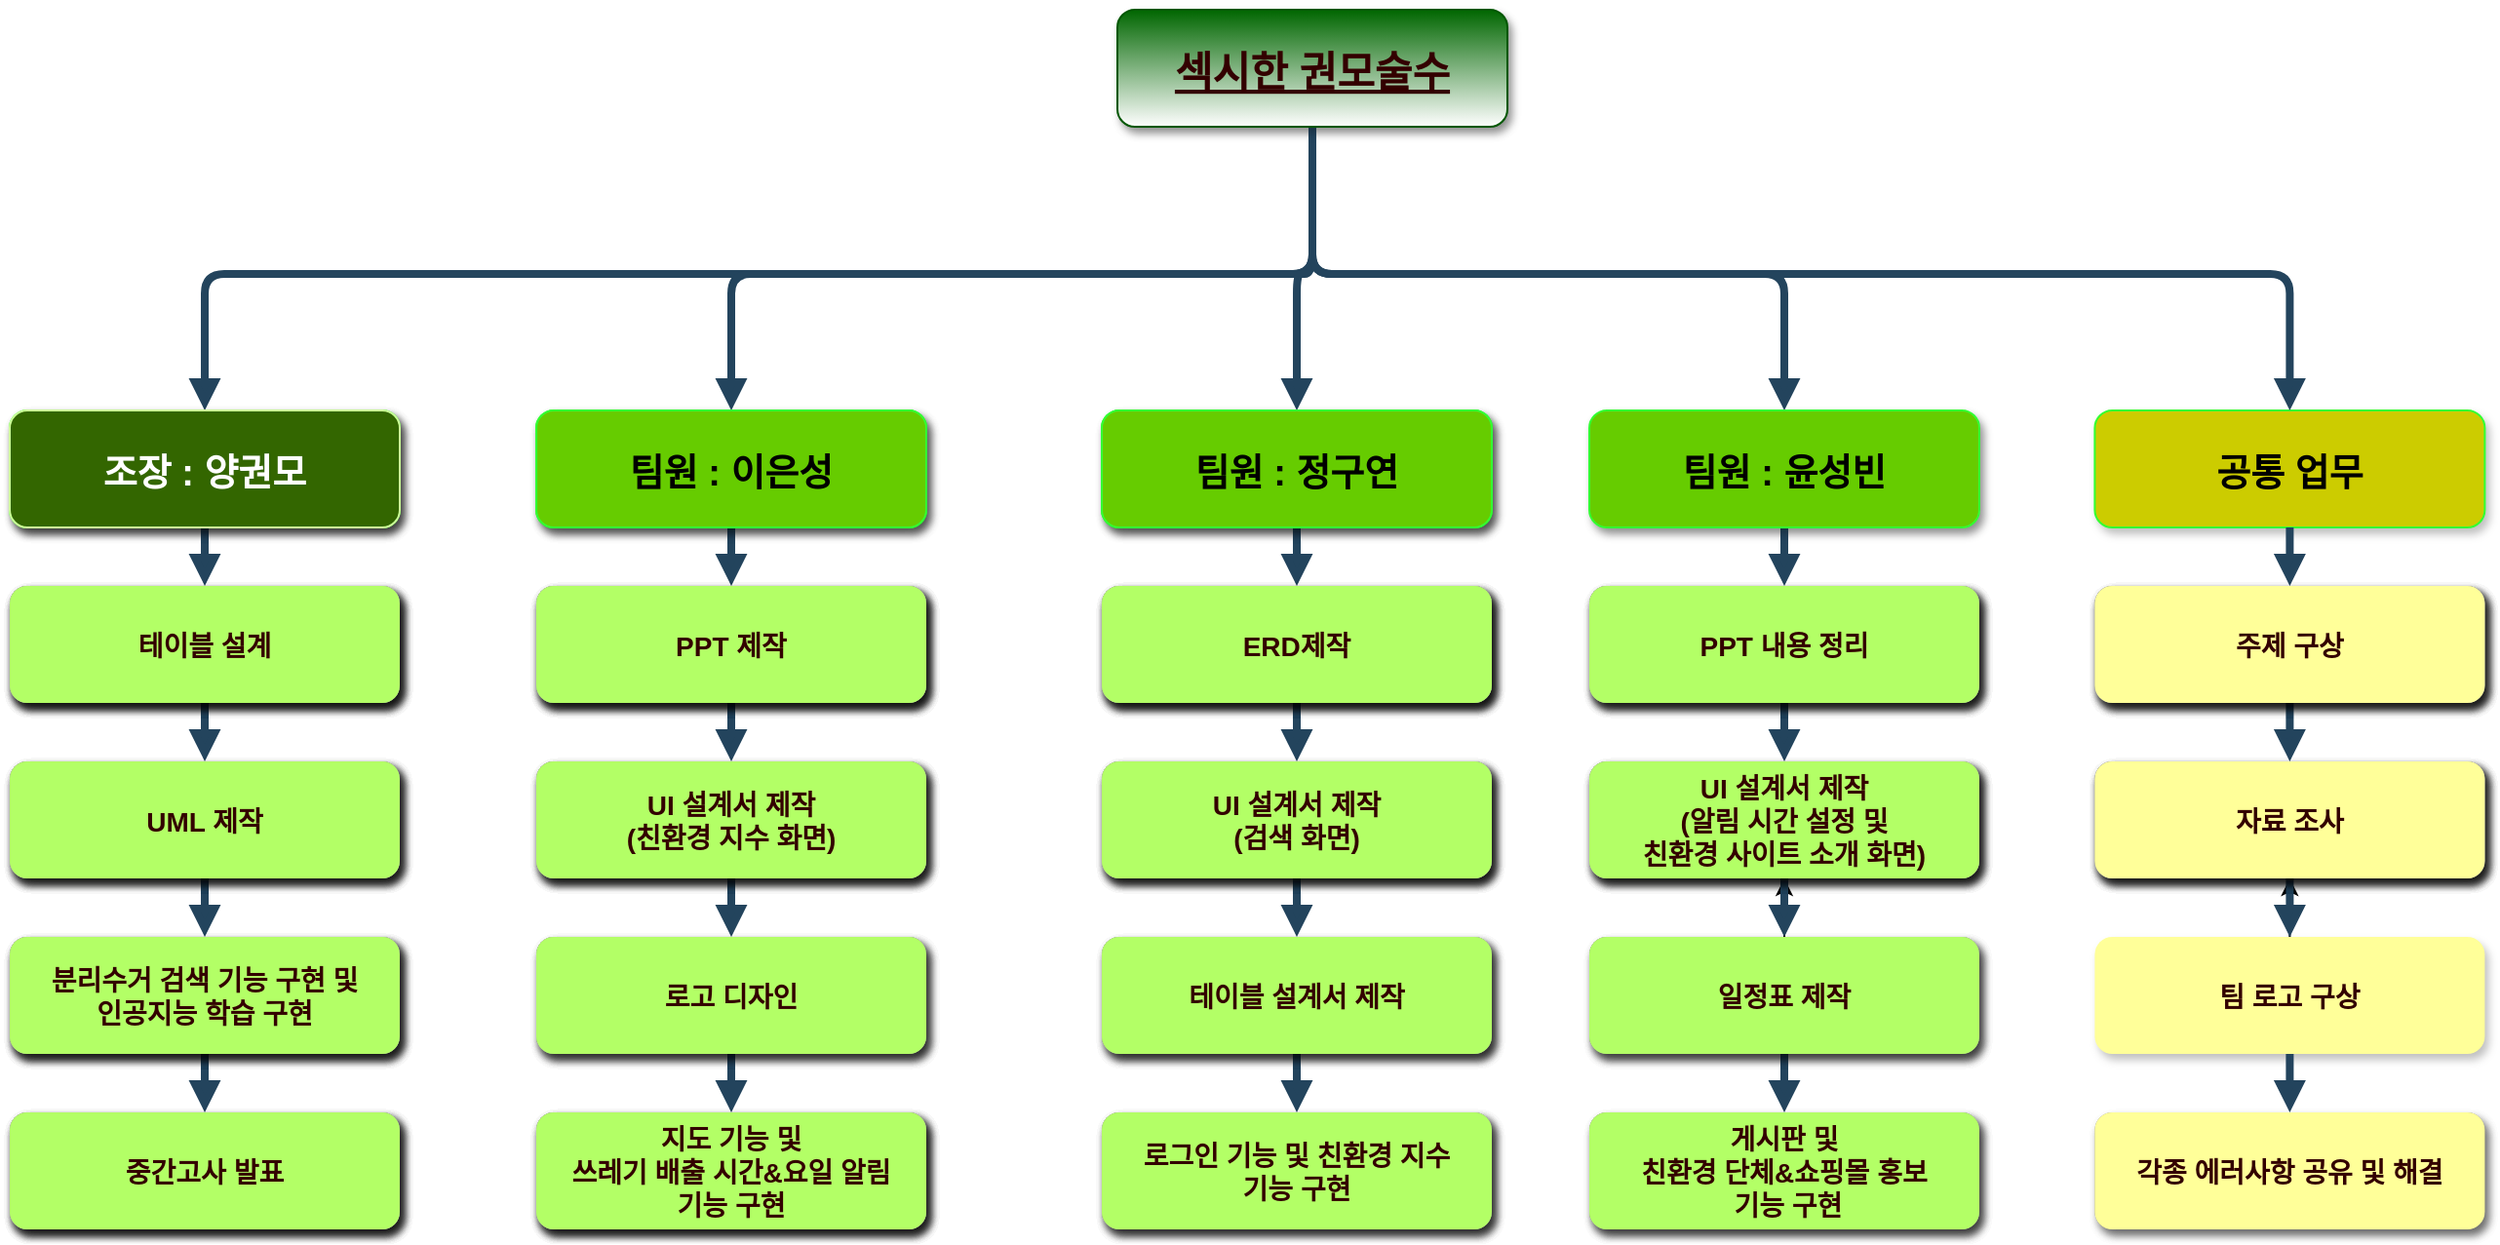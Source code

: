 <mxfile version="15.5.4" type="github">
  <diagram name="Page-1" id="97916047-d0de-89f5-080d-49f4d83e522f">
    <mxGraphModel dx="1452" dy="807" grid="1" gridSize="10" guides="1" tooltips="1" connect="1" arrows="1" fold="1" page="1" pageScale="1.5" pageWidth="1169" pageHeight="827" background="none" math="0" shadow="0">
      <root>
        <mxCell id="0" />
        <mxCell id="1" parent="0" />
        <mxCell id="2" value="섹시한 권모술수" style="rounded=1;fillColor=#B3B3B3;strokeColor=none;shadow=1;gradientColor=none;fontStyle=1;fontColor=#FFFFFF;fontSize=14;" parent="1" vertex="1">
          <mxGeometry x="850" y="420" width="200" height="60" as="geometry" />
        </mxCell>
        <mxCell id="8" value="조장 : 양권모" style="rounded=1;fillColor=#B3B3B3;strokeColor=none;shadow=1;gradientColor=none;fontStyle=1;fontColor=#FFFFFF;fontSize=14;" parent="1" vertex="1">
          <mxGeometry x="282" y="625.5" width="200" height="60" as="geometry" />
        </mxCell>
        <mxCell id="9" value="테이블 설계" style="rounded=1;fillColor=#B3B3B3;strokeColor=none;shadow=1;gradientColor=none;fontStyle=1;fontColor=#FFFFFF;fontSize=14;" parent="1" vertex="1">
          <mxGeometry x="282" y="715.5" width="200" height="60" as="geometry" />
        </mxCell>
        <mxCell id="10" value="UML 제작" style="rounded=1;fillColor=#B3B3B3;strokeColor=none;shadow=1;gradientColor=none;fontStyle=1;fontColor=#FFFFFF;fontSize=14;" parent="1" vertex="1">
          <mxGeometry x="282" y="805.5" width="200" height="60" as="geometry" />
        </mxCell>
        <mxCell id="11" value="분리수거 검색 기능 구현" style="rounded=1;fillColor=#B3B3B3;strokeColor=none;shadow=1;gradientColor=none;fontStyle=1;fontColor=#FFFFFF;fontSize=14;" parent="1" vertex="1">
          <mxGeometry x="282" y="895.5" width="200" height="60" as="geometry" />
        </mxCell>
        <mxCell id="12" value="중간고사 발표" style="rounded=1;fillColor=#B3B3B3;strokeColor=none;shadow=1;gradientColor=none;fontStyle=1;fontColor=#FFFFFF;fontSize=14;" parent="1" vertex="1">
          <mxGeometry x="282" y="985.5" width="200" height="60" as="geometry" />
        </mxCell>
        <mxCell id="13" value="팀원 : 이은성" style="rounded=1;fillColor=#B3B3B3;strokeColor=none;shadow=1;gradientColor=none;fontStyle=1;fontColor=#FFFFFF;fontSize=14;" parent="1" vertex="1">
          <mxGeometry x="552" y="625.5" width="200" height="60" as="geometry" />
        </mxCell>
        <mxCell id="14" value="PPT 제작" style="rounded=1;fillColor=#B3B3B3;strokeColor=none;shadow=1;gradientColor=none;fontStyle=1;fontColor=#FFFFFF;fontSize=14;" parent="1" vertex="1">
          <mxGeometry x="552" y="715.5" width="200" height="60" as="geometry" />
        </mxCell>
        <mxCell id="15" value="UI 설계서 제작&#xa;(친환경 지수 화면)" style="rounded=1;fillColor=#B3B3B3;strokeColor=none;shadow=1;gradientColor=none;fontStyle=1;fontColor=#FFFFFF;fontSize=14;" parent="1" vertex="1">
          <mxGeometry x="552" y="805.5" width="200" height="60" as="geometry" />
        </mxCell>
        <mxCell id="16" value="로고 디자인" style="rounded=1;fillColor=#B3B3B3;strokeColor=none;shadow=1;gradientColor=none;fontStyle=1;fontColor=#FFFFFF;fontSize=14;" parent="1" vertex="1">
          <mxGeometry x="552" y="895.5" width="200" height="60" as="geometry" />
        </mxCell>
        <mxCell id="18" value="팀원 : 정구연" style="rounded=1;fillColor=#B3B3B3;strokeColor=none;shadow=1;gradientColor=none;fontStyle=1;fontColor=#FFFFFF;fontSize=14;" parent="1" vertex="1">
          <mxGeometry x="842" y="625.5" width="200" height="60" as="geometry" />
        </mxCell>
        <mxCell id="19" value="ERD제작" style="rounded=1;fillColor=#B3B3B3;strokeColor=none;shadow=1;gradientColor=none;fontStyle=1;fontColor=#FFFFFF;fontSize=14;" parent="1" vertex="1">
          <mxGeometry x="842" y="715.5" width="200" height="60" as="geometry" />
        </mxCell>
        <mxCell id="20" value="UI 설계서 제작&#xa;(검색 화면)" style="rounded=1;fillColor=#B3B3B3;strokeColor=none;shadow=1;gradientColor=none;fontStyle=1;fontColor=#FFFFFF;fontSize=14;" parent="1" vertex="1">
          <mxGeometry x="842" y="805.5" width="200" height="60" as="geometry" />
        </mxCell>
        <mxCell id="21" value="테이블 설계서 제작" style="rounded=1;fillColor=#B3B3B3;strokeColor=none;shadow=1;gradientColor=none;fontStyle=1;fontColor=#FFFFFF;fontSize=14;" parent="1" vertex="1">
          <mxGeometry x="842" y="895.5" width="200" height="60" as="geometry" />
        </mxCell>
        <mxCell id="22" value="로그인 기능 및 친환경 지수&#xa;기능 구현" style="rounded=1;fillColor=#B3B3B3;strokeColor=none;shadow=1;gradientColor=none;fontStyle=1;fontColor=#FFFFFF;fontSize=14;" parent="1" vertex="1">
          <mxGeometry x="842" y="985.5" width="200" height="60" as="geometry" />
        </mxCell>
        <mxCell id="23" value="팀원 : 윤성빈" style="rounded=1;fillColor=#B3B3B3;strokeColor=none;shadow=1;gradientColor=none;fontStyle=1;fontColor=#FFFFFF;fontSize=14;" parent="1" vertex="1">
          <mxGeometry x="1092" y="625.5" width="200" height="60" as="geometry" />
        </mxCell>
        <mxCell id="24" value="PPT 내용 정리" style="rounded=1;fillColor=#B3B3B3;strokeColor=none;shadow=1;gradientColor=none;fontStyle=1;fontColor=#FFFFFF;fontSize=14;" parent="1" vertex="1">
          <mxGeometry x="1092" y="715.5" width="200" height="60" as="geometry" />
        </mxCell>
        <mxCell id="25" value="UI 설계서 제작&#xa;(알림 시간 설정 및 &#xa;친환경 사이트 소개 화면)" style="rounded=1;fillColor=#B3B3B3;strokeColor=none;shadow=1;gradientColor=none;fontStyle=1;fontColor=#FFFFFF;fontSize=14;" parent="1" vertex="1">
          <mxGeometry x="1092" y="805.5" width="200" height="60" as="geometry" />
        </mxCell>
        <mxCell id="JcWM8oOSAUvYEdA_p9wD-55" value="" style="edgeStyle=orthogonalEdgeStyle;rounded=0;orthogonalLoop=1;jettySize=auto;html=1;fillColor=#B3B3B3;" parent="1" source="26" target="25" edge="1">
          <mxGeometry relative="1" as="geometry" />
        </mxCell>
        <mxCell id="26" value="일정표 제작" style="rounded=1;fillColor=#B3B3B3;strokeColor=none;shadow=1;gradientColor=none;fontStyle=1;fontColor=#FFFFFF;fontSize=14;" parent="1" vertex="1">
          <mxGeometry x="1092" y="895.5" width="200" height="60" as="geometry" />
        </mxCell>
        <mxCell id="27" value="게시판 및&#xa;친환경 단체&amp;쇼핑몰 홍보&#xa; 기능 구현" style="rounded=1;fillColor=#B3B3B3;strokeColor=none;shadow=1;gradientColor=none;fontStyle=1;fontColor=#FFFFFF;fontSize=14;" parent="1" vertex="1">
          <mxGeometry x="1092" y="985.5" width="200" height="60" as="geometry" />
        </mxCell>
        <mxCell id="34" value="" style="edgeStyle=elbowEdgeStyle;elbow=vertical;strokeWidth=4;endArrow=block;endFill=1;fontStyle=1;strokeColor=#23445D;exitX=0.5;exitY=0.984;exitDx=0;exitDy=0;exitPerimeter=0;" parent="1" source="2" target="8" edge="1">
          <mxGeometry x="22" y="165.5" width="100" height="100" as="geometry">
            <mxPoint x="772" y="405.5" as="sourcePoint" />
            <mxPoint x="122" y="165.5" as="targetPoint" />
            <Array as="points">
              <mxPoint x="552" y="555.5" />
            </Array>
          </mxGeometry>
        </mxCell>
        <mxCell id="37" value="" style="edgeStyle=elbowEdgeStyle;elbow=vertical;strokeWidth=4;endArrow=block;endFill=1;fontStyle=1;strokeColor=#23445D;exitX=0.5;exitY=1;exitDx=0;exitDy=0;" parent="1" source="2" target="23" edge="1">
          <mxGeometry x="22" y="165.5" width="100" height="100" as="geometry">
            <mxPoint x="772" y="405.5" as="sourcePoint" />
            <mxPoint x="122" y="165.5" as="targetPoint" />
            <Array as="points">
              <mxPoint x="972" y="555.5" />
            </Array>
          </mxGeometry>
        </mxCell>
        <mxCell id="38" value="" style="edgeStyle=elbowEdgeStyle;elbow=vertical;strokeWidth=4;endArrow=block;endFill=1;fontStyle=1;strokeColor=#23445D;fillColor=#B3B3B3;" parent="1" source="8" target="9" edge="1">
          <mxGeometry x="62" y="165.5" width="100" height="100" as="geometry">
            <mxPoint x="62" y="265.5" as="sourcePoint" />
            <mxPoint x="162" y="165.5" as="targetPoint" />
          </mxGeometry>
        </mxCell>
        <mxCell id="39" value="" style="edgeStyle=elbowEdgeStyle;elbow=vertical;strokeWidth=4;endArrow=block;endFill=1;fontStyle=1;strokeColor=#23445D;fillColor=#B3B3B3;" parent="1" source="9" target="10" edge="1">
          <mxGeometry x="62" y="185.5" width="100" height="100" as="geometry">
            <mxPoint x="62" y="285.5" as="sourcePoint" />
            <mxPoint x="162" y="185.5" as="targetPoint" />
          </mxGeometry>
        </mxCell>
        <mxCell id="40" value="" style="edgeStyle=elbowEdgeStyle;elbow=vertical;strokeWidth=4;endArrow=block;endFill=1;fontStyle=1;strokeColor=#23445D;fillColor=#B3B3B3;" parent="1" source="10" target="11" edge="1">
          <mxGeometry x="62" y="195.5" width="100" height="100" as="geometry">
            <mxPoint x="62" y="295.5" as="sourcePoint" />
            <mxPoint x="162" y="195.5" as="targetPoint" />
          </mxGeometry>
        </mxCell>
        <mxCell id="41" value="" style="edgeStyle=elbowEdgeStyle;elbow=vertical;strokeWidth=4;endArrow=block;endFill=1;fontStyle=1;strokeColor=#23445D;fillColor=#B3B3B3;" parent="1" source="11" target="12" edge="1">
          <mxGeometry x="62" y="205.5" width="100" height="100" as="geometry">
            <mxPoint x="62" y="305.5" as="sourcePoint" />
            <mxPoint x="162" y="205.5" as="targetPoint" />
          </mxGeometry>
        </mxCell>
        <mxCell id="42" value="" style="edgeStyle=elbowEdgeStyle;elbow=vertical;strokeWidth=4;endArrow=block;endFill=1;fontStyle=1;strokeColor=#23445D;fillColor=#B3B3B3;" parent="1" source="13" target="14" edge="1">
          <mxGeometry x="62" y="175.5" width="100" height="100" as="geometry">
            <mxPoint x="62" y="275.5" as="sourcePoint" />
            <mxPoint x="162" y="175.5" as="targetPoint" />
          </mxGeometry>
        </mxCell>
        <mxCell id="43" value="" style="edgeStyle=elbowEdgeStyle;elbow=vertical;strokeWidth=4;endArrow=block;endFill=1;fontStyle=1;strokeColor=#23445D;fillColor=#B3B3B3;" parent="1" source="14" target="15" edge="1">
          <mxGeometry x="62" y="185.5" width="100" height="100" as="geometry">
            <mxPoint x="62" y="285.5" as="sourcePoint" />
            <mxPoint x="162" y="185.5" as="targetPoint" />
          </mxGeometry>
        </mxCell>
        <mxCell id="44" value="" style="edgeStyle=elbowEdgeStyle;elbow=vertical;strokeWidth=4;endArrow=block;endFill=1;fontStyle=1;strokeColor=#23445D;fillColor=#B3B3B3;" parent="1" source="15" target="16" edge="1">
          <mxGeometry x="62" y="195.5" width="100" height="100" as="geometry">
            <mxPoint x="62" y="295.5" as="sourcePoint" />
            <mxPoint x="162" y="195.5" as="targetPoint" />
          </mxGeometry>
        </mxCell>
        <mxCell id="46" value="" style="edgeStyle=elbowEdgeStyle;elbow=vertical;strokeWidth=4;endArrow=block;endFill=1;fontStyle=1;strokeColor=#23445D;fillColor=#B3B3B3;" parent="1" source="18" target="19" edge="1">
          <mxGeometry x="72" y="175.5" width="100" height="100" as="geometry">
            <mxPoint x="72" y="275.5" as="sourcePoint" />
            <mxPoint x="172" y="175.5" as="targetPoint" />
          </mxGeometry>
        </mxCell>
        <mxCell id="47" value="" style="edgeStyle=elbowEdgeStyle;elbow=vertical;strokeWidth=4;endArrow=block;endFill=1;fontStyle=1;strokeColor=#23445D;fillColor=#B3B3B3;" parent="1" source="19" target="20" edge="1">
          <mxGeometry x="72" y="185.5" width="100" height="100" as="geometry">
            <mxPoint x="72" y="285.5" as="sourcePoint" />
            <mxPoint x="172" y="185.5" as="targetPoint" />
          </mxGeometry>
        </mxCell>
        <mxCell id="48" value="" style="edgeStyle=elbowEdgeStyle;elbow=vertical;strokeWidth=4;endArrow=block;endFill=1;fontStyle=1;strokeColor=#23445D;fillColor=#B3B3B3;" parent="1" source="20" target="21" edge="1">
          <mxGeometry x="72" y="195.5" width="100" height="100" as="geometry">
            <mxPoint x="72" y="295.5" as="sourcePoint" />
            <mxPoint x="172" y="195.5" as="targetPoint" />
          </mxGeometry>
        </mxCell>
        <mxCell id="49" value="" style="edgeStyle=elbowEdgeStyle;elbow=vertical;strokeWidth=4;endArrow=block;endFill=1;fontStyle=1;strokeColor=#23445D;fillColor=#B3B3B3;" parent="1" source="21" target="22" edge="1">
          <mxGeometry x="72" y="205.5" width="100" height="100" as="geometry">
            <mxPoint x="72" y="305.5" as="sourcePoint" />
            <mxPoint x="172" y="205.5" as="targetPoint" />
          </mxGeometry>
        </mxCell>
        <mxCell id="50" value="" style="edgeStyle=elbowEdgeStyle;elbow=vertical;strokeWidth=4;endArrow=block;endFill=1;fontStyle=1;strokeColor=#23445D;fillColor=#B3B3B3;" parent="1" source="23" target="24" edge="1">
          <mxGeometry x="72" y="175.5" width="100" height="100" as="geometry">
            <mxPoint x="72" y="275.5" as="sourcePoint" />
            <mxPoint x="172" y="175.5" as="targetPoint" />
          </mxGeometry>
        </mxCell>
        <mxCell id="51" value="" style="edgeStyle=elbowEdgeStyle;elbow=vertical;strokeWidth=4;endArrow=block;endFill=1;fontStyle=1;strokeColor=#23445D;fillColor=#B3B3B3;" parent="1" source="24" target="25" edge="1">
          <mxGeometry x="72" y="185.5" width="100" height="100" as="geometry">
            <mxPoint x="72" y="285.5" as="sourcePoint" />
            <mxPoint x="172" y="185.5" as="targetPoint" />
          </mxGeometry>
        </mxCell>
        <mxCell id="52" value="" style="edgeStyle=elbowEdgeStyle;elbow=vertical;strokeWidth=4;endArrow=block;endFill=1;fontStyle=1;strokeColor=#23445D;fillColor=#B3B3B3;" parent="1" source="25" target="26" edge="1">
          <mxGeometry x="72" y="195.5" width="100" height="100" as="geometry">
            <mxPoint x="72" y="295.5" as="sourcePoint" />
            <mxPoint x="172" y="195.5" as="targetPoint" />
          </mxGeometry>
        </mxCell>
        <mxCell id="53" value="" style="edgeStyle=elbowEdgeStyle;elbow=vertical;strokeWidth=4;endArrow=block;endFill=1;fontStyle=1;strokeColor=#23445D;fillColor=#B3B3B3;" parent="1" source="26" target="27" edge="1">
          <mxGeometry x="72" y="205.5" width="100" height="100" as="geometry">
            <mxPoint x="72" y="305.5" as="sourcePoint" />
            <mxPoint x="172" y="205.5" as="targetPoint" />
          </mxGeometry>
        </mxCell>
        <mxCell id="54" value="" style="edgeStyle=elbowEdgeStyle;elbow=vertical;strokeWidth=4;endArrow=block;endFill=1;fontStyle=1;strokeColor=#23445D;exitX=0.5;exitY=1;exitDx=0;exitDy=0;" parent="1" source="2" target="13" edge="1">
          <mxGeometry x="22" y="165.5" width="100" height="100" as="geometry">
            <mxPoint x="770" y="490" as="sourcePoint" />
            <mxPoint x="122" y="165.5" as="targetPoint" />
            <Array as="points">
              <mxPoint x="652" y="555.5" />
            </Array>
          </mxGeometry>
        </mxCell>
        <mxCell id="55" value="" style="edgeStyle=elbowEdgeStyle;elbow=vertical;strokeWidth=4;endArrow=block;endFill=1;fontStyle=1;strokeColor=#23445D;exitX=0.5;exitY=1;exitDx=0;exitDy=0;" parent="1" source="2" target="18" edge="1">
          <mxGeometry x="22" y="165.5" width="100" height="100" as="geometry">
            <mxPoint x="772" y="405.5" as="sourcePoint" />
            <mxPoint x="122" y="165.5" as="targetPoint" />
            <Array as="points">
              <mxPoint x="942" y="555.5" />
            </Array>
          </mxGeometry>
        </mxCell>
        <mxCell id="JcWM8oOSAUvYEdA_p9wD-56" value="지도 기능 및&#xa;쓰레기 배출 시간&amp;요일 알림&#xa;기능 구현" style="rounded=1;fillColor=#B3B3B3;strokeColor=none;shadow=1;gradientColor=none;fontStyle=1;fontColor=#FFFFFF;fontSize=14;" parent="1" vertex="1">
          <mxGeometry x="552" y="985.5" width="200" height="60" as="geometry" />
        </mxCell>
        <mxCell id="JcWM8oOSAUvYEdA_p9wD-57" value="" style="edgeStyle=elbowEdgeStyle;elbow=vertical;strokeWidth=4;endArrow=block;endFill=1;fontStyle=1;strokeColor=#23445D;fillColor=#B3B3B3;" parent="1" target="JcWM8oOSAUvYEdA_p9wD-56" edge="1">
          <mxGeometry x="332" y="205.5" width="100" height="100" as="geometry">
            <mxPoint x="652" y="955.5" as="sourcePoint" />
            <mxPoint x="432" y="205.5" as="targetPoint" />
          </mxGeometry>
        </mxCell>
        <mxCell id="JcWM8oOSAUvYEdA_p9wD-58" value="공통 업무" style="rounded=1;fillColor=#CCCC00;strokeColor=#33FF33;shadow=1;fontStyle=1;fontSize=19;" parent="1" vertex="1">
          <mxGeometry x="1351.2" y="625.5" width="200" height="60" as="geometry" />
        </mxCell>
        <mxCell id="JcWM8oOSAUvYEdA_p9wD-59" value="주제 구상" style="rounded=1;fillColor=#B3B3B3;strokeColor=none;shadow=1;gradientColor=none;fontStyle=1;fontColor=#FFFFFF;fontSize=14;" parent="1" vertex="1">
          <mxGeometry x="1351.2" y="715.5" width="200" height="60" as="geometry" />
        </mxCell>
        <mxCell id="JcWM8oOSAUvYEdA_p9wD-60" value="자료 조사" style="rounded=1;fillColor=#B3B3B3;strokeColor=none;shadow=1;gradientColor=none;fontStyle=1;fontColor=#FFFFFF;fontSize=14;" parent="1" vertex="1">
          <mxGeometry x="1351.2" y="805.5" width="200" height="60" as="geometry" />
        </mxCell>
        <mxCell id="JcWM8oOSAUvYEdA_p9wD-61" value="" style="edgeStyle=orthogonalEdgeStyle;rounded=0;orthogonalLoop=1;jettySize=auto;html=1;fillColor=#B3B3B3;" parent="1" source="JcWM8oOSAUvYEdA_p9wD-62" target="JcWM8oOSAUvYEdA_p9wD-60" edge="1">
          <mxGeometry relative="1" as="geometry" />
        </mxCell>
        <mxCell id="JcWM8oOSAUvYEdA_p9wD-62" value="팀 로고 구상" style="rounded=1;fillColor=#FFFF99;strokeColor=none;shadow=1;gradientColor=none;fontStyle=1;fontColor=#330000;fontSize=14;" parent="1" vertex="1">
          <mxGeometry x="1351.2" y="895.5" width="200" height="60" as="geometry" />
        </mxCell>
        <mxCell id="JcWM8oOSAUvYEdA_p9wD-63" value="각종 에러사항 공유 및 해결" style="rounded=1;fillColor=#B3B3B3;strokeColor=none;shadow=1;gradientColor=none;fontStyle=1;fontColor=#FFFFFF;fontSize=14;" parent="1" vertex="1">
          <mxGeometry x="1351.2" y="985.5" width="200" height="60" as="geometry" />
        </mxCell>
        <mxCell id="JcWM8oOSAUvYEdA_p9wD-64" value="" style="edgeStyle=elbowEdgeStyle;elbow=vertical;strokeWidth=4;endArrow=block;endFill=1;fontStyle=1;strokeColor=#23445D;exitX=0.5;exitY=1;exitDx=0;exitDy=0;" parent="1" source="2" target="JcWM8oOSAUvYEdA_p9wD-58" edge="1">
          <mxGeometry x="281.2" y="165.5" width="100" height="100" as="geometry">
            <mxPoint x="940" y="480" as="sourcePoint" />
            <mxPoint x="381.2" y="165.5" as="targetPoint" />
            <Array as="points">
              <mxPoint x="1231.2" y="555.5" />
            </Array>
          </mxGeometry>
        </mxCell>
        <mxCell id="JcWM8oOSAUvYEdA_p9wD-65" value="" style="edgeStyle=elbowEdgeStyle;elbow=vertical;strokeWidth=4;endArrow=block;endFill=1;fontStyle=1;strokeColor=#23445D;fillColor=#B3B3B3;" parent="1" source="JcWM8oOSAUvYEdA_p9wD-58" target="JcWM8oOSAUvYEdA_p9wD-59" edge="1">
          <mxGeometry x="331.2" y="175.5" width="100" height="100" as="geometry">
            <mxPoint x="331.2" y="275.5" as="sourcePoint" />
            <mxPoint x="431.2" y="175.5" as="targetPoint" />
          </mxGeometry>
        </mxCell>
        <mxCell id="JcWM8oOSAUvYEdA_p9wD-66" value="" style="edgeStyle=elbowEdgeStyle;elbow=vertical;strokeWidth=4;endArrow=block;endFill=1;fontStyle=1;strokeColor=#23445D;fillColor=#B3B3B3;" parent="1" source="JcWM8oOSAUvYEdA_p9wD-59" target="JcWM8oOSAUvYEdA_p9wD-60" edge="1">
          <mxGeometry x="331.2" y="185.5" width="100" height="100" as="geometry">
            <mxPoint x="331.2" y="285.5" as="sourcePoint" />
            <mxPoint x="431.2" y="185.5" as="targetPoint" />
          </mxGeometry>
        </mxCell>
        <mxCell id="JcWM8oOSAUvYEdA_p9wD-67" value="" style="edgeStyle=elbowEdgeStyle;elbow=vertical;strokeWidth=4;endArrow=block;endFill=1;fontStyle=1;strokeColor=#23445D;fillColor=#B3B3B3;" parent="1" source="JcWM8oOSAUvYEdA_p9wD-60" target="JcWM8oOSAUvYEdA_p9wD-62" edge="1">
          <mxGeometry x="331.2" y="195.5" width="100" height="100" as="geometry">
            <mxPoint x="331.2" y="295.5" as="sourcePoint" />
            <mxPoint x="431.2" y="195.5" as="targetPoint" />
          </mxGeometry>
        </mxCell>
        <mxCell id="JcWM8oOSAUvYEdA_p9wD-68" value="" style="edgeStyle=elbowEdgeStyle;elbow=vertical;strokeWidth=4;endArrow=block;endFill=1;fontStyle=1;strokeColor=#23445D;fillColor=#B3B3B3;" parent="1" source="JcWM8oOSAUvYEdA_p9wD-62" target="JcWM8oOSAUvYEdA_p9wD-63" edge="1">
          <mxGeometry x="331.2" y="205.5" width="100" height="100" as="geometry">
            <mxPoint x="331.2" y="305.5" as="sourcePoint" />
            <mxPoint x="431.2" y="205.5" as="targetPoint" />
          </mxGeometry>
        </mxCell>
        <mxCell id="vO5Uiwg48mZxLJuewjus-56" value="섹시한 권모술수" style="rounded=1;fillColor=#006600;strokeColor=#005700;shadow=1;fontStyle=5;fontSize=21;fontColor=#330000;gradientColor=#ffffff;" vertex="1" parent="1">
          <mxGeometry x="850" y="420" width="200" height="60" as="geometry" />
        </mxCell>
        <mxCell id="vO5Uiwg48mZxLJuewjus-57" value="조장 : 양권모" style="rounded=1;fillColor=#B3B3B3;strokeColor=none;shadow=1;gradientColor=none;fontStyle=1;fontColor=#FFFFFF;fontSize=14;" vertex="1" parent="1">
          <mxGeometry x="282" y="625.5" width="200" height="60" as="geometry" />
        </mxCell>
        <mxCell id="vO5Uiwg48mZxLJuewjus-58" value="조장 : 양권모" style="rounded=1;fillColor=#B3B3B3;strokeColor=none;shadow=1;gradientColor=none;fontStyle=1;fontColor=#FFFFFF;fontSize=14;" vertex="1" parent="1">
          <mxGeometry x="282" y="625.5" width="200" height="60" as="geometry" />
        </mxCell>
        <mxCell id="vO5Uiwg48mZxLJuewjus-59" value="팀원 : 이은성" style="rounded=1;fillColor=#B3B3B3;strokeColor=none;shadow=1;gradientColor=none;fontStyle=1;fontColor=#FFFFFF;fontSize=14;" vertex="1" parent="1">
          <mxGeometry x="552" y="625.5" width="200" height="60" as="geometry" />
        </mxCell>
        <mxCell id="vO5Uiwg48mZxLJuewjus-60" value="팀원 : 정구연" style="rounded=1;fillColor=#B3B3B3;strokeColor=none;shadow=1;gradientColor=none;fontStyle=1;fontColor=#FFFFFF;fontSize=14;" vertex="1" parent="1">
          <mxGeometry x="842" y="625.5" width="200" height="60" as="geometry" />
        </mxCell>
        <mxCell id="vO5Uiwg48mZxLJuewjus-61" value="조장 : 양권모" style="rounded=1;fillColor=#66CC00;strokeColor=#33FF33;shadow=1;fontStyle=1;fontSize=14;" vertex="1" parent="1">
          <mxGeometry x="282" y="625.5" width="200" height="60" as="geometry" />
        </mxCell>
        <mxCell id="vO5Uiwg48mZxLJuewjus-62" value="팀원 : 이은성" style="rounded=1;fillColor=#66CC00;strokeColor=#33FF33;shadow=1;fontStyle=1;fontSize=14;" vertex="1" parent="1">
          <mxGeometry x="552" y="625.5" width="200" height="60" as="geometry" />
        </mxCell>
        <mxCell id="vO5Uiwg48mZxLJuewjus-63" value="팀원 : 정구연" style="rounded=1;fillColor=#66CC00;strokeColor=#33FF33;shadow=1;fontStyle=1;fontSize=14;" vertex="1" parent="1">
          <mxGeometry x="842" y="625.5" width="200" height="60" as="geometry" />
        </mxCell>
        <mxCell id="vO5Uiwg48mZxLJuewjus-64" value="팀원 : 윤성빈" style="rounded=1;fillColor=#66CC00;strokeColor=#33FF33;shadow=1;fontStyle=1;fontSize=19;" vertex="1" parent="1">
          <mxGeometry x="1092" y="625.5" width="200" height="60" as="geometry" />
        </mxCell>
        <mxCell id="vO5Uiwg48mZxLJuewjus-65" value="테이블 설계" style="rounded=1;fillColor=#B3B3B3;strokeColor=none;shadow=1;gradientColor=none;fontStyle=1;fontColor=#FFFFFF;fontSize=14;" vertex="1" parent="1">
          <mxGeometry x="282" y="715.5" width="200" height="60" as="geometry" />
        </mxCell>
        <mxCell id="vO5Uiwg48mZxLJuewjus-66" value="PPT 제작" style="rounded=1;fillColor=#B3B3B3;strokeColor=none;shadow=1;gradientColor=none;fontStyle=1;fontColor=#FFFFFF;fontSize=14;" vertex="1" parent="1">
          <mxGeometry x="552" y="715.5" width="200" height="60" as="geometry" />
        </mxCell>
        <mxCell id="vO5Uiwg48mZxLJuewjus-67" value="ERD제작" style="rounded=1;fillColor=#B3B3B3;strokeColor=none;shadow=1;gradientColor=none;fontStyle=1;fontColor=#FFFFFF;fontSize=14;" vertex="1" parent="1">
          <mxGeometry x="842" y="715.5" width="200" height="60" as="geometry" />
        </mxCell>
        <mxCell id="vO5Uiwg48mZxLJuewjus-68" value="테이블 설계" style="rounded=1;fillColor=#B3B3B3;strokeColor=none;shadow=1;gradientColor=none;fontStyle=1;fontColor=#FFFFFF;fontSize=14;" vertex="1" parent="1">
          <mxGeometry x="282" y="715.5" width="200" height="60" as="geometry" />
        </mxCell>
        <mxCell id="vO5Uiwg48mZxLJuewjus-69" value="PPT 제작" style="rounded=1;fillColor=#B3B3B3;strokeColor=none;shadow=1;gradientColor=none;fontStyle=1;fontColor=#FFFFFF;fontSize=14;" vertex="1" parent="1">
          <mxGeometry x="552" y="715.5" width="200" height="60" as="geometry" />
        </mxCell>
        <mxCell id="vO5Uiwg48mZxLJuewjus-70" value="ERD제작" style="rounded=1;fillColor=#B3B3B3;strokeColor=none;shadow=1;gradientColor=none;fontStyle=1;fontColor=#FFFFFF;fontSize=14;" vertex="1" parent="1">
          <mxGeometry x="842" y="715.5" width="200" height="60" as="geometry" />
        </mxCell>
        <mxCell id="vO5Uiwg48mZxLJuewjus-71" value="주제 구상" style="rounded=1;fillColor=#B3B3B3;strokeColor=none;shadow=1;gradientColor=none;fontStyle=1;fontColor=#FFFFFF;fontSize=14;" vertex="1" parent="1">
          <mxGeometry x="1351.2" y="715.5" width="200" height="60" as="geometry" />
        </mxCell>
        <mxCell id="vO5Uiwg48mZxLJuewjus-72" value="자료 조사" style="rounded=1;fillColor=#B3B3B3;strokeColor=none;shadow=1;gradientColor=none;fontStyle=1;fontColor=#FFFFFF;fontSize=14;" vertex="1" parent="1">
          <mxGeometry x="1351.2" y="805.5" width="200" height="60" as="geometry" />
        </mxCell>
        <mxCell id="vO5Uiwg48mZxLJuewjus-73" value="PPT 내용 정리" style="rounded=1;fillColor=#B3B3B3;strokeColor=none;shadow=1;gradientColor=none;fontStyle=1;fontColor=#FFFFFF;fontSize=14;" vertex="1" parent="1">
          <mxGeometry x="1092" y="715.5" width="200" height="60" as="geometry" />
        </mxCell>
        <mxCell id="vO5Uiwg48mZxLJuewjus-74" value="UI 설계서 제작&#xa;(알림 시간 설정 및 &#xa;친환경 사이트 소개 화면)" style="rounded=1;fillColor=#B3B3B3;strokeColor=none;shadow=1;gradientColor=none;fontStyle=1;fontColor=#FFFFFF;fontSize=14;" vertex="1" parent="1">
          <mxGeometry x="1092" y="805.5" width="200" height="60" as="geometry" />
        </mxCell>
        <mxCell id="vO5Uiwg48mZxLJuewjus-75" value="UI 설계서 제작&#xa;(검색 화면)" style="rounded=1;fillColor=#B3B3B3;strokeColor=none;shadow=1;gradientColor=none;fontStyle=1;fontColor=#FFFFFF;fontSize=14;" vertex="1" parent="1">
          <mxGeometry x="842" y="805.5" width="200" height="60" as="geometry" />
        </mxCell>
        <mxCell id="vO5Uiwg48mZxLJuewjus-76" value="UI 설계서 제작&#xa;(친환경 지수 화면)" style="rounded=1;fillColor=#B3B3B3;strokeColor=none;shadow=1;gradientColor=none;fontStyle=1;fontColor=#FFFFFF;fontSize=14;" vertex="1" parent="1">
          <mxGeometry x="552" y="805.5" width="200" height="60" as="geometry" />
        </mxCell>
        <mxCell id="vO5Uiwg48mZxLJuewjus-77" value="UML 제작" style="rounded=1;fillColor=#B3B3B3;strokeColor=none;shadow=1;gradientColor=none;fontStyle=1;fontColor=#FFFFFF;fontSize=14;" vertex="1" parent="1">
          <mxGeometry x="282" y="805.5" width="200" height="60" as="geometry" />
        </mxCell>
        <mxCell id="vO5Uiwg48mZxLJuewjus-78" value="분리수거 검색 기능 구현" style="rounded=1;fillColor=#B3B3B3;strokeColor=none;shadow=1;gradientColor=none;fontStyle=1;fontColor=#FFFFFF;fontSize=14;" vertex="1" parent="1">
          <mxGeometry x="282" y="895.5" width="200" height="60" as="geometry" />
        </mxCell>
        <mxCell id="vO5Uiwg48mZxLJuewjus-79" value="중간고사 발표" style="rounded=1;fillColor=#B3B3B3;strokeColor=none;shadow=1;gradientColor=none;fontStyle=1;fontColor=#FFFFFF;fontSize=14;" vertex="1" parent="1">
          <mxGeometry x="282" y="985.5" width="200" height="60" as="geometry" />
        </mxCell>
        <mxCell id="vO5Uiwg48mZxLJuewjus-80" value="지도 기능 및&#xa;쓰레기 배출 시간&amp;요일 알림&#xa;기능 구현" style="rounded=1;fillColor=#B3B3B3;strokeColor=none;shadow=1;gradientColor=none;fontStyle=1;fontColor=#FFFFFF;fontSize=14;" vertex="1" parent="1">
          <mxGeometry x="552" y="985.5" width="200" height="60" as="geometry" />
        </mxCell>
        <mxCell id="vO5Uiwg48mZxLJuewjus-81" value="테이블 설계" style="rounded=1;fillColor=#B3B3B3;strokeColor=none;shadow=1;gradientColor=none;fontStyle=1;fontColor=#FFFFFF;fontSize=14;" vertex="1" parent="1">
          <mxGeometry x="282" y="715.5" width="200" height="60" as="geometry" />
        </mxCell>
        <mxCell id="vO5Uiwg48mZxLJuewjus-82" value="PPT 제작" style="rounded=1;fillColor=#B3B3B3;strokeColor=none;shadow=1;gradientColor=none;fontStyle=1;fontColor=#FFFFFF;fontSize=14;" vertex="1" parent="1">
          <mxGeometry x="552" y="715.5" width="200" height="60" as="geometry" />
        </mxCell>
        <mxCell id="vO5Uiwg48mZxLJuewjus-83" value="ERD제작" style="rounded=1;fillColor=#B3B3B3;strokeColor=none;shadow=1;gradientColor=none;fontStyle=1;fontColor=#FFFFFF;fontSize=14;" vertex="1" parent="1">
          <mxGeometry x="842" y="715.5" width="200" height="60" as="geometry" />
        </mxCell>
        <mxCell id="vO5Uiwg48mZxLJuewjus-84" value="주제 구상" style="rounded=1;fillColor=#B3B3B3;strokeColor=none;shadow=1;gradientColor=none;fontStyle=1;fontColor=#FFFFFF;fontSize=14;" vertex="1" parent="1">
          <mxGeometry x="1351.2" y="715.5" width="200" height="60" as="geometry" />
        </mxCell>
        <mxCell id="vO5Uiwg48mZxLJuewjus-85" value="자료 조사" style="rounded=1;fillColor=#B3B3B3;strokeColor=none;shadow=1;gradientColor=none;fontStyle=1;fontColor=#FFFFFF;fontSize=14;" vertex="1" parent="1">
          <mxGeometry x="1351.2" y="805.5" width="200" height="60" as="geometry" />
        </mxCell>
        <mxCell id="vO5Uiwg48mZxLJuewjus-86" value="PPT 내용 정리" style="rounded=1;fillColor=#B3B3B3;strokeColor=none;shadow=1;gradientColor=none;fontStyle=1;fontColor=#FFFFFF;fontSize=14;" vertex="1" parent="1">
          <mxGeometry x="1092" y="715.5" width="200" height="60" as="geometry" />
        </mxCell>
        <mxCell id="vO5Uiwg48mZxLJuewjus-87" value="UI 설계서 제작&#xa;(알림 시간 설정 및 &#xa;친환경 사이트 소개 화면)" style="rounded=1;fillColor=#B3B3B3;strokeColor=none;shadow=1;gradientColor=none;fontStyle=1;fontColor=#FFFFFF;fontSize=14;" vertex="1" parent="1">
          <mxGeometry x="1092" y="805.5" width="200" height="60" as="geometry" />
        </mxCell>
        <mxCell id="vO5Uiwg48mZxLJuewjus-88" value="UI 설계서 제작&#xa;(검색 화면)" style="rounded=1;fillColor=#B3B3B3;strokeColor=none;shadow=1;gradientColor=none;fontStyle=1;fontColor=#FFFFFF;fontSize=14;" vertex="1" parent="1">
          <mxGeometry x="842" y="805.5" width="200" height="60" as="geometry" />
        </mxCell>
        <mxCell id="vO5Uiwg48mZxLJuewjus-89" value="UI 설계서 제작&#xa;(친환경 지수 화면)" style="rounded=1;fillColor=#B3B3B3;strokeColor=none;shadow=1;gradientColor=none;fontStyle=1;fontColor=#FFFFFF;fontSize=14;" vertex="1" parent="1">
          <mxGeometry x="552" y="805.5" width="200" height="60" as="geometry" />
        </mxCell>
        <mxCell id="vO5Uiwg48mZxLJuewjus-90" value="UML 제작" style="rounded=1;fillColor=#B3B3B3;strokeColor=none;shadow=1;gradientColor=none;fontStyle=1;fontColor=#FFFFFF;fontSize=14;" vertex="1" parent="1">
          <mxGeometry x="282" y="805.5" width="200" height="60" as="geometry" />
        </mxCell>
        <mxCell id="vO5Uiwg48mZxLJuewjus-91" value="분리수거 검색 기능 구현" style="rounded=1;fillColor=#B3B3B3;strokeColor=none;shadow=1;gradientColor=none;fontStyle=1;fontColor=#FFFFFF;fontSize=14;" vertex="1" parent="1">
          <mxGeometry x="282" y="895.5" width="200" height="60" as="geometry" />
        </mxCell>
        <mxCell id="vO5Uiwg48mZxLJuewjus-92" value="중간고사 발표" style="rounded=1;fillColor=#B3B3B3;strokeColor=none;shadow=1;gradientColor=none;fontStyle=1;fontColor=#FFFFFF;fontSize=14;" vertex="1" parent="1">
          <mxGeometry x="282" y="985.5" width="200" height="60" as="geometry" />
        </mxCell>
        <mxCell id="vO5Uiwg48mZxLJuewjus-93" value="지도 기능 및&#xa;쓰레기 배출 시간&amp;요일 알림&#xa;기능 구현" style="rounded=1;fillColor=#B3B3B3;strokeColor=none;shadow=1;gradientColor=none;fontStyle=1;fontColor=#FFFFFF;fontSize=14;" vertex="1" parent="1">
          <mxGeometry x="552" y="985.5" width="200" height="60" as="geometry" />
        </mxCell>
        <mxCell id="vO5Uiwg48mZxLJuewjus-94" value="테이블 설계" style="rounded=1;fillColor=#B3B3B3;strokeColor=none;shadow=1;gradientColor=none;fontStyle=1;fontColor=#FFFFFF;fontSize=14;" vertex="1" parent="1">
          <mxGeometry x="282" y="715.5" width="200" height="60" as="geometry" />
        </mxCell>
        <mxCell id="vO5Uiwg48mZxLJuewjus-95" value="PPT 제작" style="rounded=1;fillColor=#B3B3B3;strokeColor=none;shadow=1;gradientColor=none;fontStyle=1;fontColor=#FFFFFF;fontSize=14;" vertex="1" parent="1">
          <mxGeometry x="552" y="715.5" width="200" height="60" as="geometry" />
        </mxCell>
        <mxCell id="vO5Uiwg48mZxLJuewjus-96" value="ERD제작" style="rounded=1;fillColor=#B3B3B3;strokeColor=none;shadow=1;gradientColor=none;fontStyle=1;fontColor=#FFFFFF;fontSize=14;" vertex="1" parent="1">
          <mxGeometry x="842" y="715.5" width="200" height="60" as="geometry" />
        </mxCell>
        <mxCell id="vO5Uiwg48mZxLJuewjus-97" value="주제 구상" style="rounded=1;fillColor=#B3B3B3;strokeColor=none;shadow=1;gradientColor=none;fontStyle=1;fontColor=#FFFFFF;fontSize=14;" vertex="1" parent="1">
          <mxGeometry x="1351.2" y="715.5" width="200" height="60" as="geometry" />
        </mxCell>
        <mxCell id="vO5Uiwg48mZxLJuewjus-98" value="자료 조사" style="rounded=1;fillColor=#B3B3B3;strokeColor=none;shadow=1;gradientColor=none;fontStyle=1;fontColor=#FFFFFF;fontSize=14;" vertex="1" parent="1">
          <mxGeometry x="1351.2" y="805.5" width="200" height="60" as="geometry" />
        </mxCell>
        <mxCell id="vO5Uiwg48mZxLJuewjus-99" value="PPT 내용 정리" style="rounded=1;fillColor=#B3B3B3;strokeColor=none;shadow=1;gradientColor=none;fontStyle=1;fontColor=#FFFFFF;fontSize=14;" vertex="1" parent="1">
          <mxGeometry x="1092" y="715.5" width="200" height="60" as="geometry" />
        </mxCell>
        <mxCell id="vO5Uiwg48mZxLJuewjus-100" value="UI 설계서 제작&#xa;(알림 시간 설정 및 &#xa;친환경 사이트 소개 화면)" style="rounded=1;fillColor=#B3B3B3;strokeColor=none;shadow=1;gradientColor=none;fontStyle=1;fontColor=#FFFFFF;fontSize=14;" vertex="1" parent="1">
          <mxGeometry x="1092" y="805.5" width="200" height="60" as="geometry" />
        </mxCell>
        <mxCell id="vO5Uiwg48mZxLJuewjus-101" value="UI 설계서 제작&#xa;(검색 화면)" style="rounded=1;fillColor=#B3B3B3;strokeColor=none;shadow=1;gradientColor=none;fontStyle=1;fontColor=#FFFFFF;fontSize=14;" vertex="1" parent="1">
          <mxGeometry x="842" y="805.5" width="200" height="60" as="geometry" />
        </mxCell>
        <mxCell id="vO5Uiwg48mZxLJuewjus-102" value="UI 설계서 제작&#xa;(친환경 지수 화면)" style="rounded=1;fillColor=#B3B3B3;strokeColor=none;shadow=1;gradientColor=none;fontStyle=1;fontColor=#FFFFFF;fontSize=14;" vertex="1" parent="1">
          <mxGeometry x="552" y="805.5" width="200" height="60" as="geometry" />
        </mxCell>
        <mxCell id="vO5Uiwg48mZxLJuewjus-103" value="UML 제작" style="rounded=1;fillColor=#B3B3B3;strokeColor=none;shadow=1;gradientColor=none;fontStyle=1;fontColor=#FFFFFF;fontSize=14;" vertex="1" parent="1">
          <mxGeometry x="282" y="805.5" width="200" height="60" as="geometry" />
        </mxCell>
        <mxCell id="vO5Uiwg48mZxLJuewjus-104" value="분리수거 검색 기능 구현" style="rounded=1;fillColor=#B3B3B3;strokeColor=none;shadow=1;gradientColor=none;fontStyle=1;fontColor=#FFFFFF;fontSize=14;" vertex="1" parent="1">
          <mxGeometry x="282" y="895.5" width="200" height="60" as="geometry" />
        </mxCell>
        <mxCell id="vO5Uiwg48mZxLJuewjus-105" value="중간고사 발표" style="rounded=1;fillColor=#B3B3B3;strokeColor=none;shadow=1;gradientColor=none;fontStyle=1;fontColor=#FFFFFF;fontSize=14;" vertex="1" parent="1">
          <mxGeometry x="282" y="985.5" width="200" height="60" as="geometry" />
        </mxCell>
        <mxCell id="vO5Uiwg48mZxLJuewjus-106" value="지도 기능 및&#xa;쓰레기 배출 시간&amp;요일 알림&#xa;기능 구현" style="rounded=1;fillColor=#B3B3B3;strokeColor=none;shadow=1;gradientColor=none;fontStyle=1;fontColor=#FFFFFF;fontSize=14;" vertex="1" parent="1">
          <mxGeometry x="552" y="985.5" width="200" height="60" as="geometry" />
        </mxCell>
        <mxCell id="vO5Uiwg48mZxLJuewjus-107" value="로고 디자인" style="rounded=1;fillColor=#B3B3B3;strokeColor=none;shadow=1;gradientColor=none;fontStyle=1;fontColor=#FFFFFF;fontSize=14;" vertex="1" parent="1">
          <mxGeometry x="552" y="895.5" width="200" height="60" as="geometry" />
        </mxCell>
        <mxCell id="vO5Uiwg48mZxLJuewjus-108" value="테이블 설계서 제작" style="rounded=1;fillColor=#B3B3B3;strokeColor=none;shadow=1;gradientColor=none;fontStyle=1;fontColor=#FFFFFF;fontSize=14;" vertex="1" parent="1">
          <mxGeometry x="842" y="895.5" width="200" height="60" as="geometry" />
        </mxCell>
        <mxCell id="vO5Uiwg48mZxLJuewjus-109" value="로그인 기능 및 친환경 지수&#xa;기능 구현" style="rounded=1;fillColor=#B3B3B3;strokeColor=none;shadow=1;gradientColor=none;fontStyle=1;fontColor=#FFFFFF;fontSize=14;" vertex="1" parent="1">
          <mxGeometry x="842" y="985.5" width="200" height="60" as="geometry" />
        </mxCell>
        <mxCell id="vO5Uiwg48mZxLJuewjus-110" value="테이블 설계" style="rounded=1;fillColor=#B3B3B3;strokeColor=none;shadow=1;gradientColor=none;fontStyle=1;fontColor=#FFFFFF;fontSize=14;" vertex="1" parent="1">
          <mxGeometry x="282" y="715.5" width="200" height="60" as="geometry" />
        </mxCell>
        <mxCell id="vO5Uiwg48mZxLJuewjus-111" value="PPT 제작" style="rounded=1;fillColor=#B3B3B3;strokeColor=none;shadow=1;gradientColor=none;fontStyle=1;fontColor=#FFFFFF;fontSize=14;" vertex="1" parent="1">
          <mxGeometry x="552" y="715.5" width="200" height="60" as="geometry" />
        </mxCell>
        <mxCell id="vO5Uiwg48mZxLJuewjus-112" value="ERD제작" style="rounded=1;fillColor=#B3B3B3;strokeColor=none;shadow=1;gradientColor=none;fontStyle=1;fontColor=#FFFFFF;fontSize=14;" vertex="1" parent="1">
          <mxGeometry x="842" y="715.5" width="200" height="60" as="geometry" />
        </mxCell>
        <mxCell id="vO5Uiwg48mZxLJuewjus-113" value="주제 구상" style="rounded=1;fillColor=#B3B3B3;strokeColor=none;shadow=1;gradientColor=none;fontStyle=1;fontColor=#FFFFFF;fontSize=14;" vertex="1" parent="1">
          <mxGeometry x="1351.2" y="715.5" width="200" height="60" as="geometry" />
        </mxCell>
        <mxCell id="vO5Uiwg48mZxLJuewjus-114" value="자료 조사" style="rounded=1;fillColor=#B3B3B3;strokeColor=none;shadow=1;gradientColor=none;fontStyle=1;fontColor=#FFFFFF;fontSize=14;" vertex="1" parent="1">
          <mxGeometry x="1351.2" y="805.5" width="200" height="60" as="geometry" />
        </mxCell>
        <mxCell id="vO5Uiwg48mZxLJuewjus-115" value="PPT 내용 정리" style="rounded=1;fillColor=#B3B3B3;strokeColor=none;shadow=1;gradientColor=none;fontStyle=1;fontColor=#FFFFFF;fontSize=14;" vertex="1" parent="1">
          <mxGeometry x="1092" y="715.5" width="200" height="60" as="geometry" />
        </mxCell>
        <mxCell id="vO5Uiwg48mZxLJuewjus-116" value="UI 설계서 제작&#xa;(알림 시간 설정 및 &#xa;친환경 사이트 소개 화면)" style="rounded=1;fillColor=#B3B3B3;strokeColor=none;shadow=1;gradientColor=none;fontStyle=1;fontColor=#FFFFFF;fontSize=14;" vertex="1" parent="1">
          <mxGeometry x="1092" y="805.5" width="200" height="60" as="geometry" />
        </mxCell>
        <mxCell id="vO5Uiwg48mZxLJuewjus-117" value="UI 설계서 제작&#xa;(검색 화면)" style="rounded=1;fillColor=#B3B3B3;strokeColor=none;shadow=1;gradientColor=none;fontStyle=1;fontColor=#FFFFFF;fontSize=14;" vertex="1" parent="1">
          <mxGeometry x="842" y="805.5" width="200" height="60" as="geometry" />
        </mxCell>
        <mxCell id="vO5Uiwg48mZxLJuewjus-118" value="UI 설계서 제작&#xa;(친환경 지수 화면)" style="rounded=1;fillColor=#B3B3B3;strokeColor=none;shadow=1;gradientColor=none;fontStyle=1;fontColor=#FFFFFF;fontSize=14;" vertex="1" parent="1">
          <mxGeometry x="552" y="805.5" width="200" height="60" as="geometry" />
        </mxCell>
        <mxCell id="vO5Uiwg48mZxLJuewjus-119" value="UML 제작" style="rounded=1;fillColor=#B3B3B3;strokeColor=none;shadow=1;gradientColor=none;fontStyle=1;fontColor=#FFFFFF;fontSize=14;" vertex="1" parent="1">
          <mxGeometry x="282" y="805.5" width="200" height="60" as="geometry" />
        </mxCell>
        <mxCell id="vO5Uiwg48mZxLJuewjus-120" value="분리수거 검색 기능 구현" style="rounded=1;fillColor=#B3B3B3;strokeColor=none;shadow=1;gradientColor=none;fontStyle=1;fontColor=#FFFFFF;fontSize=14;" vertex="1" parent="1">
          <mxGeometry x="282" y="895.5" width="200" height="60" as="geometry" />
        </mxCell>
        <mxCell id="vO5Uiwg48mZxLJuewjus-121" value="중간고사 발표" style="rounded=1;fillColor=#B3B3B3;strokeColor=none;shadow=1;gradientColor=none;fontStyle=1;fontColor=#FFFFFF;fontSize=14;" vertex="1" parent="1">
          <mxGeometry x="282" y="985.5" width="200" height="60" as="geometry" />
        </mxCell>
        <mxCell id="vO5Uiwg48mZxLJuewjus-122" value="지도 기능 및&#xa;쓰레기 배출 시간&amp;요일 알림&#xa;기능 구현" style="rounded=1;fillColor=#B3B3B3;strokeColor=none;shadow=1;gradientColor=none;fontStyle=1;fontColor=#FFFFFF;fontSize=14;" vertex="1" parent="1">
          <mxGeometry x="552" y="985.5" width="200" height="60" as="geometry" />
        </mxCell>
        <mxCell id="vO5Uiwg48mZxLJuewjus-123" value="로고 디자인" style="rounded=1;fillColor=#B3B3B3;strokeColor=none;shadow=1;gradientColor=none;fontStyle=1;fontColor=#FFFFFF;fontSize=14;" vertex="1" parent="1">
          <mxGeometry x="552" y="895.5" width="200" height="60" as="geometry" />
        </mxCell>
        <mxCell id="vO5Uiwg48mZxLJuewjus-124" value="테이블 설계서 제작" style="rounded=1;fillColor=#B3B3B3;strokeColor=none;shadow=1;gradientColor=none;fontStyle=1;fontColor=#FFFFFF;fontSize=14;" vertex="1" parent="1">
          <mxGeometry x="842" y="895.5" width="200" height="60" as="geometry" />
        </mxCell>
        <mxCell id="vO5Uiwg48mZxLJuewjus-125" value="로그인 기능 및 친환경 지수&#xa;기능 구현" style="rounded=1;fillColor=#B3B3B3;strokeColor=none;shadow=1;gradientColor=none;fontStyle=1;fontColor=#FFFFFF;fontSize=14;" vertex="1" parent="1">
          <mxGeometry x="842" y="985.5" width="200" height="60" as="geometry" />
        </mxCell>
        <mxCell id="vO5Uiwg48mZxLJuewjus-126" value="일정표 제작" style="rounded=1;fillColor=#B3B3B3;strokeColor=none;shadow=1;gradientColor=none;fontStyle=1;fontColor=#FFFFFF;fontSize=14;" vertex="1" parent="1">
          <mxGeometry x="1092" y="895.5" width="200" height="60" as="geometry" />
        </mxCell>
        <mxCell id="vO5Uiwg48mZxLJuewjus-127" value="게시판 및&#xa;친환경 단체&amp;쇼핑몰 홍보&#xa; 기능 구현" style="rounded=1;fillColor=#B3B3B3;strokeColor=none;shadow=1;gradientColor=none;fontStyle=1;fontColor=#FFFFFF;fontSize=14;" vertex="1" parent="1">
          <mxGeometry x="1092" y="985.5" width="200" height="60" as="geometry" />
        </mxCell>
        <mxCell id="vO5Uiwg48mZxLJuewjus-128" value="테이블 설계" style="rounded=1;fillColor=#B3B3B3;strokeColor=none;shadow=1;gradientColor=none;fontStyle=1;fontColor=#FFFFFF;fontSize=14;" vertex="1" parent="1">
          <mxGeometry x="282" y="715.5" width="200" height="60" as="geometry" />
        </mxCell>
        <mxCell id="vO5Uiwg48mZxLJuewjus-129" value="PPT 제작" style="rounded=1;fillColor=#B3B3B3;strokeColor=none;shadow=1;gradientColor=none;fontStyle=1;fontColor=#FFFFFF;fontSize=14;" vertex="1" parent="1">
          <mxGeometry x="552" y="715.5" width="200" height="60" as="geometry" />
        </mxCell>
        <mxCell id="vO5Uiwg48mZxLJuewjus-130" value="ERD제작" style="rounded=1;fillColor=#B3B3B3;strokeColor=none;shadow=1;gradientColor=none;fontStyle=1;fontColor=#FFFFFF;fontSize=14;" vertex="1" parent="1">
          <mxGeometry x="842" y="715.5" width="200" height="60" as="geometry" />
        </mxCell>
        <mxCell id="vO5Uiwg48mZxLJuewjus-131" value="주제 구상" style="rounded=1;fillColor=#B3B3B3;strokeColor=none;shadow=1;gradientColor=none;fontStyle=1;fontColor=#FFFFFF;fontSize=14;" vertex="1" parent="1">
          <mxGeometry x="1351.2" y="715.5" width="200" height="60" as="geometry" />
        </mxCell>
        <mxCell id="vO5Uiwg48mZxLJuewjus-132" value="자료 조사" style="rounded=1;fillColor=#B3B3B3;strokeColor=none;shadow=1;gradientColor=none;fontStyle=1;fontColor=#FFFFFF;fontSize=14;" vertex="1" parent="1">
          <mxGeometry x="1351.2" y="805.5" width="200" height="60" as="geometry" />
        </mxCell>
        <mxCell id="vO5Uiwg48mZxLJuewjus-133" value="PPT 내용 정리" style="rounded=1;fillColor=#B3B3B3;strokeColor=none;shadow=1;gradientColor=none;fontStyle=1;fontColor=#FFFFFF;fontSize=14;" vertex="1" parent="1">
          <mxGeometry x="1092" y="715.5" width="200" height="60" as="geometry" />
        </mxCell>
        <mxCell id="vO5Uiwg48mZxLJuewjus-134" value="UI 설계서 제작&#xa;(알림 시간 설정 및 &#xa;친환경 사이트 소개 화면)" style="rounded=1;fillColor=#B3B3B3;strokeColor=none;shadow=1;gradientColor=none;fontStyle=1;fontColor=#FFFFFF;fontSize=14;" vertex="1" parent="1">
          <mxGeometry x="1092" y="805.5" width="200" height="60" as="geometry" />
        </mxCell>
        <mxCell id="vO5Uiwg48mZxLJuewjus-135" value="UI 설계서 제작&#xa;(검색 화면)" style="rounded=1;fillColor=#B3B3B3;strokeColor=none;shadow=1;gradientColor=none;fontStyle=1;fontColor=#FFFFFF;fontSize=14;" vertex="1" parent="1">
          <mxGeometry x="842" y="805.5" width="200" height="60" as="geometry" />
        </mxCell>
        <mxCell id="vO5Uiwg48mZxLJuewjus-136" value="UI 설계서 제작&#xa;(친환경 지수 화면)" style="rounded=1;fillColor=#B3B3B3;strokeColor=none;shadow=1;gradientColor=none;fontStyle=1;fontColor=#FFFFFF;fontSize=14;" vertex="1" parent="1">
          <mxGeometry x="552" y="805.5" width="200" height="60" as="geometry" />
        </mxCell>
        <mxCell id="vO5Uiwg48mZxLJuewjus-137" value="UML 제작" style="rounded=1;fillColor=#B3B3B3;strokeColor=none;shadow=1;gradientColor=none;fontStyle=1;fontColor=#FFFFFF;fontSize=14;" vertex="1" parent="1">
          <mxGeometry x="282" y="805.5" width="200" height="60" as="geometry" />
        </mxCell>
        <mxCell id="vO5Uiwg48mZxLJuewjus-138" value="분리수거 검색 기능 구현" style="rounded=1;fillColor=#B3B3B3;strokeColor=none;shadow=1;gradientColor=none;fontStyle=1;fontColor=#FFFFFF;fontSize=14;" vertex="1" parent="1">
          <mxGeometry x="282" y="895.5" width="200" height="60" as="geometry" />
        </mxCell>
        <mxCell id="vO5Uiwg48mZxLJuewjus-139" value="중간고사 발표" style="rounded=1;fillColor=#B3B3B3;strokeColor=none;shadow=1;gradientColor=none;fontStyle=1;fontColor=#FFFFFF;fontSize=14;" vertex="1" parent="1">
          <mxGeometry x="282" y="985.5" width="200" height="60" as="geometry" />
        </mxCell>
        <mxCell id="vO5Uiwg48mZxLJuewjus-140" value="지도 기능 및&#xa;쓰레기 배출 시간&amp;요일 알림&#xa;기능 구현" style="rounded=1;fillColor=#B3B3B3;strokeColor=none;shadow=1;gradientColor=none;fontStyle=1;fontColor=#FFFFFF;fontSize=14;" vertex="1" parent="1">
          <mxGeometry x="552" y="985.5" width="200" height="60" as="geometry" />
        </mxCell>
        <mxCell id="vO5Uiwg48mZxLJuewjus-141" value="로고 디자인" style="rounded=1;fillColor=#B3B3B3;strokeColor=none;shadow=1;gradientColor=none;fontStyle=1;fontColor=#FFFFFF;fontSize=14;" vertex="1" parent="1">
          <mxGeometry x="552" y="895.5" width="200" height="60" as="geometry" />
        </mxCell>
        <mxCell id="vO5Uiwg48mZxLJuewjus-142" value="테이블 설계서 제작" style="rounded=1;fillColor=#B3B3B3;strokeColor=none;shadow=1;gradientColor=none;fontStyle=1;fontColor=#FFFFFF;fontSize=14;" vertex="1" parent="1">
          <mxGeometry x="842" y="895.5" width="200" height="60" as="geometry" />
        </mxCell>
        <mxCell id="vO5Uiwg48mZxLJuewjus-143" value="로그인 기능 및 친환경 지수&#xa;기능 구현" style="rounded=1;fillColor=#B3B3B3;strokeColor=none;shadow=1;gradientColor=none;fontStyle=1;fontColor=#FFFFFF;fontSize=14;" vertex="1" parent="1">
          <mxGeometry x="842" y="985.5" width="200" height="60" as="geometry" />
        </mxCell>
        <mxCell id="vO5Uiwg48mZxLJuewjus-144" value="일정표 제작" style="rounded=1;fillColor=#B3B3B3;strokeColor=none;shadow=1;gradientColor=none;fontStyle=1;fontColor=#FFFFFF;fontSize=14;" vertex="1" parent="1">
          <mxGeometry x="1092" y="895.5" width="200" height="60" as="geometry" />
        </mxCell>
        <mxCell id="vO5Uiwg48mZxLJuewjus-145" value="게시판 및&#xa;친환경 단체&amp;쇼핑몰 홍보&#xa; 기능 구현" style="rounded=1;fillColor=#B3B3B3;strokeColor=none;shadow=1;gradientColor=none;fontStyle=1;fontColor=#FFFFFF;fontSize=14;" vertex="1" parent="1">
          <mxGeometry x="1092" y="985.5" width="200" height="60" as="geometry" />
        </mxCell>
        <mxCell id="vO5Uiwg48mZxLJuewjus-146" value="테이블 설계" style="rounded=1;fillColor=#B3B3B3;strokeColor=none;shadow=1;gradientColor=none;fontStyle=1;fontColor=#FFFFFF;fontSize=14;" vertex="1" parent="1">
          <mxGeometry x="282" y="715.5" width="200" height="60" as="geometry" />
        </mxCell>
        <mxCell id="vO5Uiwg48mZxLJuewjus-147" value="PPT 제작" style="rounded=1;fillColor=#B3B3B3;strokeColor=none;shadow=1;gradientColor=none;fontStyle=1;fontColor=#FFFFFF;fontSize=14;" vertex="1" parent="1">
          <mxGeometry x="552" y="715.5" width="200" height="60" as="geometry" />
        </mxCell>
        <mxCell id="vO5Uiwg48mZxLJuewjus-148" value="ERD제작" style="rounded=1;fillColor=#B3B3B3;strokeColor=none;shadow=1;gradientColor=none;fontStyle=1;fontColor=#FFFFFF;fontSize=14;" vertex="1" parent="1">
          <mxGeometry x="842" y="715.5" width="200" height="60" as="geometry" />
        </mxCell>
        <mxCell id="vO5Uiwg48mZxLJuewjus-149" value="주제 구상" style="rounded=1;fillColor=#B3B3B3;strokeColor=none;shadow=1;gradientColor=none;fontStyle=1;fontColor=#FFFFFF;fontSize=14;" vertex="1" parent="1">
          <mxGeometry x="1351.2" y="715.5" width="200" height="60" as="geometry" />
        </mxCell>
        <mxCell id="vO5Uiwg48mZxLJuewjus-150" value="자료 조사" style="rounded=1;fillColor=#B3B3B3;strokeColor=none;shadow=1;gradientColor=none;fontStyle=1;fontColor=#FFFFFF;fontSize=14;" vertex="1" parent="1">
          <mxGeometry x="1351.2" y="805.5" width="200" height="60" as="geometry" />
        </mxCell>
        <mxCell id="vO5Uiwg48mZxLJuewjus-151" value="PPT 내용 정리" style="rounded=1;fillColor=#B3B3B3;strokeColor=none;shadow=1;gradientColor=none;fontStyle=1;fontColor=#FFFFFF;fontSize=14;" vertex="1" parent="1">
          <mxGeometry x="1092" y="715.5" width="200" height="60" as="geometry" />
        </mxCell>
        <mxCell id="vO5Uiwg48mZxLJuewjus-152" value="UI 설계서 제작&#xa;(알림 시간 설정 및 &#xa;친환경 사이트 소개 화면)" style="rounded=1;fillColor=#B3B3B3;strokeColor=none;shadow=1;gradientColor=none;fontStyle=1;fontColor=#FFFFFF;fontSize=14;" vertex="1" parent="1">
          <mxGeometry x="1092" y="805.5" width="200" height="60" as="geometry" />
        </mxCell>
        <mxCell id="vO5Uiwg48mZxLJuewjus-153" value="UI 설계서 제작&#xa;(검색 화면)" style="rounded=1;fillColor=#B3B3B3;strokeColor=none;shadow=1;gradientColor=none;fontStyle=1;fontColor=#FFFFFF;fontSize=14;" vertex="1" parent="1">
          <mxGeometry x="842" y="805.5" width="200" height="60" as="geometry" />
        </mxCell>
        <mxCell id="vO5Uiwg48mZxLJuewjus-154" value="UI 설계서 제작&#xa;(친환경 지수 화면)" style="rounded=1;fillColor=#B3B3B3;strokeColor=none;shadow=1;gradientColor=none;fontStyle=1;fontColor=#FFFFFF;fontSize=14;" vertex="1" parent="1">
          <mxGeometry x="552" y="805.5" width="200" height="60" as="geometry" />
        </mxCell>
        <mxCell id="vO5Uiwg48mZxLJuewjus-155" value="UML 제작" style="rounded=1;fillColor=#B3B3B3;strokeColor=none;shadow=1;gradientColor=none;fontStyle=1;fontColor=#FFFFFF;fontSize=14;" vertex="1" parent="1">
          <mxGeometry x="282" y="805.5" width="200" height="60" as="geometry" />
        </mxCell>
        <mxCell id="vO5Uiwg48mZxLJuewjus-156" value="분리수거 검색 기능 구현" style="rounded=1;fillColor=#B3B3B3;strokeColor=none;shadow=1;gradientColor=none;fontStyle=1;fontColor=#FFFFFF;fontSize=14;" vertex="1" parent="1">
          <mxGeometry x="282" y="895.5" width="200" height="60" as="geometry" />
        </mxCell>
        <mxCell id="vO5Uiwg48mZxLJuewjus-157" value="중간고사 발표" style="rounded=1;fillColor=#B3B3B3;strokeColor=none;shadow=1;gradientColor=none;fontStyle=1;fontColor=#FFFFFF;fontSize=14;" vertex="1" parent="1">
          <mxGeometry x="282" y="985.5" width="200" height="60" as="geometry" />
        </mxCell>
        <mxCell id="vO5Uiwg48mZxLJuewjus-158" value="지도 기능 및&#xa;쓰레기 배출 시간&amp;요일 알림&#xa;기능 구현" style="rounded=1;fillColor=#B3B3B3;strokeColor=none;shadow=1;gradientColor=none;fontStyle=1;fontColor=#FFFFFF;fontSize=14;" vertex="1" parent="1">
          <mxGeometry x="552" y="985.5" width="200" height="60" as="geometry" />
        </mxCell>
        <mxCell id="vO5Uiwg48mZxLJuewjus-159" value="로고 디자인" style="rounded=1;fillColor=#B3B3B3;strokeColor=none;shadow=1;gradientColor=none;fontStyle=1;fontColor=#FFFFFF;fontSize=14;" vertex="1" parent="1">
          <mxGeometry x="552" y="895.5" width="200" height="60" as="geometry" />
        </mxCell>
        <mxCell id="vO5Uiwg48mZxLJuewjus-160" value="테이블 설계서 제작" style="rounded=1;fillColor=#B3B3B3;strokeColor=none;shadow=1;gradientColor=none;fontStyle=1;fontColor=#FFFFFF;fontSize=14;" vertex="1" parent="1">
          <mxGeometry x="842" y="895.5" width="200" height="60" as="geometry" />
        </mxCell>
        <mxCell id="vO5Uiwg48mZxLJuewjus-161" value="로그인 기능 및 친환경 지수&#xa;기능 구현" style="rounded=1;fillColor=#B3B3B3;strokeColor=none;shadow=1;gradientColor=none;fontStyle=1;fontColor=#FFFFFF;fontSize=14;" vertex="1" parent="1">
          <mxGeometry x="842" y="985.5" width="200" height="60" as="geometry" />
        </mxCell>
        <mxCell id="vO5Uiwg48mZxLJuewjus-162" value="일정표 제작" style="rounded=1;fillColor=#B3B3B3;strokeColor=none;shadow=1;gradientColor=none;fontStyle=1;fontColor=#FFFFFF;fontSize=14;" vertex="1" parent="1">
          <mxGeometry x="1092" y="895.5" width="200" height="60" as="geometry" />
        </mxCell>
        <mxCell id="vO5Uiwg48mZxLJuewjus-163" value="게시판 및&#xa;친환경 단체&amp;쇼핑몰 홍보&#xa; 기능 구현" style="rounded=1;fillColor=#B3B3B3;strokeColor=none;shadow=1;gradientColor=none;fontStyle=1;fontColor=#FFFFFF;fontSize=14;" vertex="1" parent="1">
          <mxGeometry x="1092" y="985.5" width="200" height="60" as="geometry" />
        </mxCell>
        <mxCell id="vO5Uiwg48mZxLJuewjus-164" value="각종 에러사항 공유 및 해결" style="rounded=1;fillColor=#B3B3B3;strokeColor=none;shadow=1;gradientColor=none;fontStyle=1;fontColor=#FFFFFF;fontSize=14;" vertex="1" parent="1">
          <mxGeometry x="1351.2" y="985.5" width="200" height="60" as="geometry" />
        </mxCell>
        <mxCell id="vO5Uiwg48mZxLJuewjus-165" value="테이블 설계" style="rounded=1;fillColor=#B3FF66;strokeColor=none;shadow=1;gradientColor=none;fontStyle=1;fontColor=#330000;fontSize=14;" vertex="1" parent="1">
          <mxGeometry x="282" y="715.5" width="200" height="60" as="geometry" />
        </mxCell>
        <mxCell id="vO5Uiwg48mZxLJuewjus-166" value="PPT 제작" style="rounded=1;fillColor=#B3FF66;strokeColor=none;shadow=1;gradientColor=none;fontStyle=1;fontColor=#330000;fontSize=14;" vertex="1" parent="1">
          <mxGeometry x="552" y="715.5" width="200" height="60" as="geometry" />
        </mxCell>
        <mxCell id="vO5Uiwg48mZxLJuewjus-167" value="ERD제작" style="rounded=1;fillColor=#B3FF66;strokeColor=none;shadow=1;gradientColor=none;fontStyle=1;fontColor=#330000;fontSize=14;" vertex="1" parent="1">
          <mxGeometry x="842" y="715.5" width="200" height="60" as="geometry" />
        </mxCell>
        <mxCell id="vO5Uiwg48mZxLJuewjus-168" value="주제 구상" style="rounded=1;fillColor=#FFFF99;strokeColor=none;shadow=1;gradientColor=none;fontStyle=1;fontColor=#330000;fontSize=14;" vertex="1" parent="1">
          <mxGeometry x="1351.2" y="715.5" width="200" height="60" as="geometry" />
        </mxCell>
        <mxCell id="vO5Uiwg48mZxLJuewjus-169" value="자료 조사" style="rounded=1;fillColor=#FFFF99;strokeColor=none;shadow=1;gradientColor=none;fontStyle=1;fontColor=#330000;fontSize=14;" vertex="1" parent="1">
          <mxGeometry x="1351.2" y="805.5" width="200" height="60" as="geometry" />
        </mxCell>
        <mxCell id="vO5Uiwg48mZxLJuewjus-170" value="PPT 내용 정리" style="rounded=1;fillColor=#B3FF66;strokeColor=none;shadow=1;gradientColor=none;fontStyle=1;fontColor=#330000;fontSize=14;" vertex="1" parent="1">
          <mxGeometry x="1092" y="715.5" width="200" height="60" as="geometry" />
        </mxCell>
        <mxCell id="vO5Uiwg48mZxLJuewjus-171" value="UI 설계서 제작&#xa;(알림 시간 설정 및 &#xa;친환경 사이트 소개 화면)" style="rounded=1;fillColor=#B3FF66;strokeColor=none;shadow=1;gradientColor=none;fontStyle=1;fontColor=#330000;fontSize=14;" vertex="1" parent="1">
          <mxGeometry x="1092" y="805.5" width="200" height="60" as="geometry" />
        </mxCell>
        <mxCell id="vO5Uiwg48mZxLJuewjus-172" value="UI 설계서 제작&#xa;(검색 화면)" style="rounded=1;fillColor=#B3FF66;strokeColor=none;shadow=1;gradientColor=none;fontStyle=1;fontColor=#330000;fontSize=14;" vertex="1" parent="1">
          <mxGeometry x="842" y="805.5" width="200" height="60" as="geometry" />
        </mxCell>
        <mxCell id="vO5Uiwg48mZxLJuewjus-173" value="UI 설계서 제작&#xa;(친환경 지수 화면)" style="rounded=1;fillColor=#B3FF66;strokeColor=none;shadow=1;gradientColor=none;fontStyle=1;fontColor=#330000;fontSize=14;" vertex="1" parent="1">
          <mxGeometry x="552" y="805.5" width="200" height="60" as="geometry" />
        </mxCell>
        <mxCell id="vO5Uiwg48mZxLJuewjus-174" value="UML 제작" style="rounded=1;fillColor=#B3FF66;strokeColor=none;shadow=1;gradientColor=none;fontStyle=1;fontColor=#330000;fontSize=14;" vertex="1" parent="1">
          <mxGeometry x="282" y="805.5" width="200" height="60" as="geometry" />
        </mxCell>
        <mxCell id="vO5Uiwg48mZxLJuewjus-175" value="분리수거 검색 기능 구현 및 &#xa;인공지능 학습 구현" style="rounded=1;fillColor=#B3FF66;strokeColor=none;shadow=1;gradientColor=none;fontStyle=1;fontColor=#330000;fontSize=14;" vertex="1" parent="1">
          <mxGeometry x="282" y="895.5" width="200" height="60" as="geometry" />
        </mxCell>
        <mxCell id="vO5Uiwg48mZxLJuewjus-176" value="중간고사 발표" style="rounded=1;fillColor=#B3FF66;strokeColor=none;shadow=1;gradientColor=none;fontStyle=1;fontColor=#330000;fontSize=14;" vertex="1" parent="1">
          <mxGeometry x="282" y="985.5" width="200" height="60" as="geometry" />
        </mxCell>
        <mxCell id="vO5Uiwg48mZxLJuewjus-177" value="지도 기능 및&#xa;쓰레기 배출 시간&amp;요일 알림&#xa;기능 구현" style="rounded=1;fillColor=#B3FF66;strokeColor=none;shadow=1;gradientColor=none;fontStyle=1;fontColor=#330000;fontSize=14;" vertex="1" parent="1">
          <mxGeometry x="552" y="985.5" width="200" height="60" as="geometry" />
        </mxCell>
        <mxCell id="vO5Uiwg48mZxLJuewjus-178" value="로고 디자인" style="rounded=1;fillColor=#B3FF66;strokeColor=none;shadow=1;gradientColor=none;fontStyle=1;fontColor=#330000;fontSize=14;" vertex="1" parent="1">
          <mxGeometry x="552" y="895.5" width="200" height="60" as="geometry" />
        </mxCell>
        <mxCell id="vO5Uiwg48mZxLJuewjus-179" value="테이블 설계서 제작" style="rounded=1;fillColor=#B3FF66;strokeColor=none;shadow=1;gradientColor=none;fontStyle=1;fontColor=#330000;fontSize=14;" vertex="1" parent="1">
          <mxGeometry x="842" y="895.5" width="200" height="60" as="geometry" />
        </mxCell>
        <mxCell id="vO5Uiwg48mZxLJuewjus-180" value="로그인 기능 및 친환경 지수&#xa;기능 구현" style="rounded=1;fillColor=#B3FF66;strokeColor=none;shadow=1;gradientColor=none;fontStyle=1;fontColor=#330000;fontSize=14;" vertex="1" parent="1">
          <mxGeometry x="842" y="985.5" width="200" height="60" as="geometry" />
        </mxCell>
        <mxCell id="vO5Uiwg48mZxLJuewjus-181" value="일정표 제작" style="rounded=1;fillColor=#B3FF66;strokeColor=none;shadow=1;gradientColor=none;fontStyle=1;fontColor=#330000;fontSize=14;" vertex="1" parent="1">
          <mxGeometry x="1092" y="895.5" width="200" height="60" as="geometry" />
        </mxCell>
        <mxCell id="vO5Uiwg48mZxLJuewjus-182" value="게시판 및&#xa;친환경 단체&amp;쇼핑몰 홍보&#xa; 기능 구현" style="rounded=1;fillColor=#B3FF66;strokeColor=none;shadow=1;gradientColor=none;fontStyle=1;fontColor=#330000;fontSize=14;" vertex="1" parent="1">
          <mxGeometry x="1092" y="985.5" width="200" height="60" as="geometry" />
        </mxCell>
        <mxCell id="vO5Uiwg48mZxLJuewjus-183" value="각종 에러사항 공유 및 해결" style="rounded=1;fillColor=#FFFF99;strokeColor=none;shadow=1;gradientColor=none;fontStyle=1;fontColor=#330000;fontSize=14;" vertex="1" parent="1">
          <mxGeometry x="1351.2" y="985.5" width="200" height="60" as="geometry" />
        </mxCell>
        <mxCell id="vO5Uiwg48mZxLJuewjus-184" value="조장 : 양권모" style="rounded=1;fillColor=#336600;strokeColor=#CCFF99;shadow=1;fontStyle=1;fontSize=19;fontColor=#FFFFFF;" vertex="1" parent="1">
          <mxGeometry x="282" y="625.5" width="200" height="60" as="geometry" />
        </mxCell>
        <mxCell id="vO5Uiwg48mZxLJuewjus-185" value="팀원 : 이은성" style="rounded=1;fillColor=#66CC00;strokeColor=#33FF33;shadow=1;fontStyle=1;fontSize=19;" vertex="1" parent="1">
          <mxGeometry x="552" y="625.5" width="200" height="60" as="geometry" />
        </mxCell>
        <mxCell id="vO5Uiwg48mZxLJuewjus-186" value="팀원 : 정구연" style="rounded=1;fillColor=#66CC00;strokeColor=#33FF33;shadow=1;fontStyle=1;fontSize=19;" vertex="1" parent="1">
          <mxGeometry x="842" y="625.5" width="200" height="60" as="geometry" />
        </mxCell>
      </root>
    </mxGraphModel>
  </diagram>
</mxfile>
